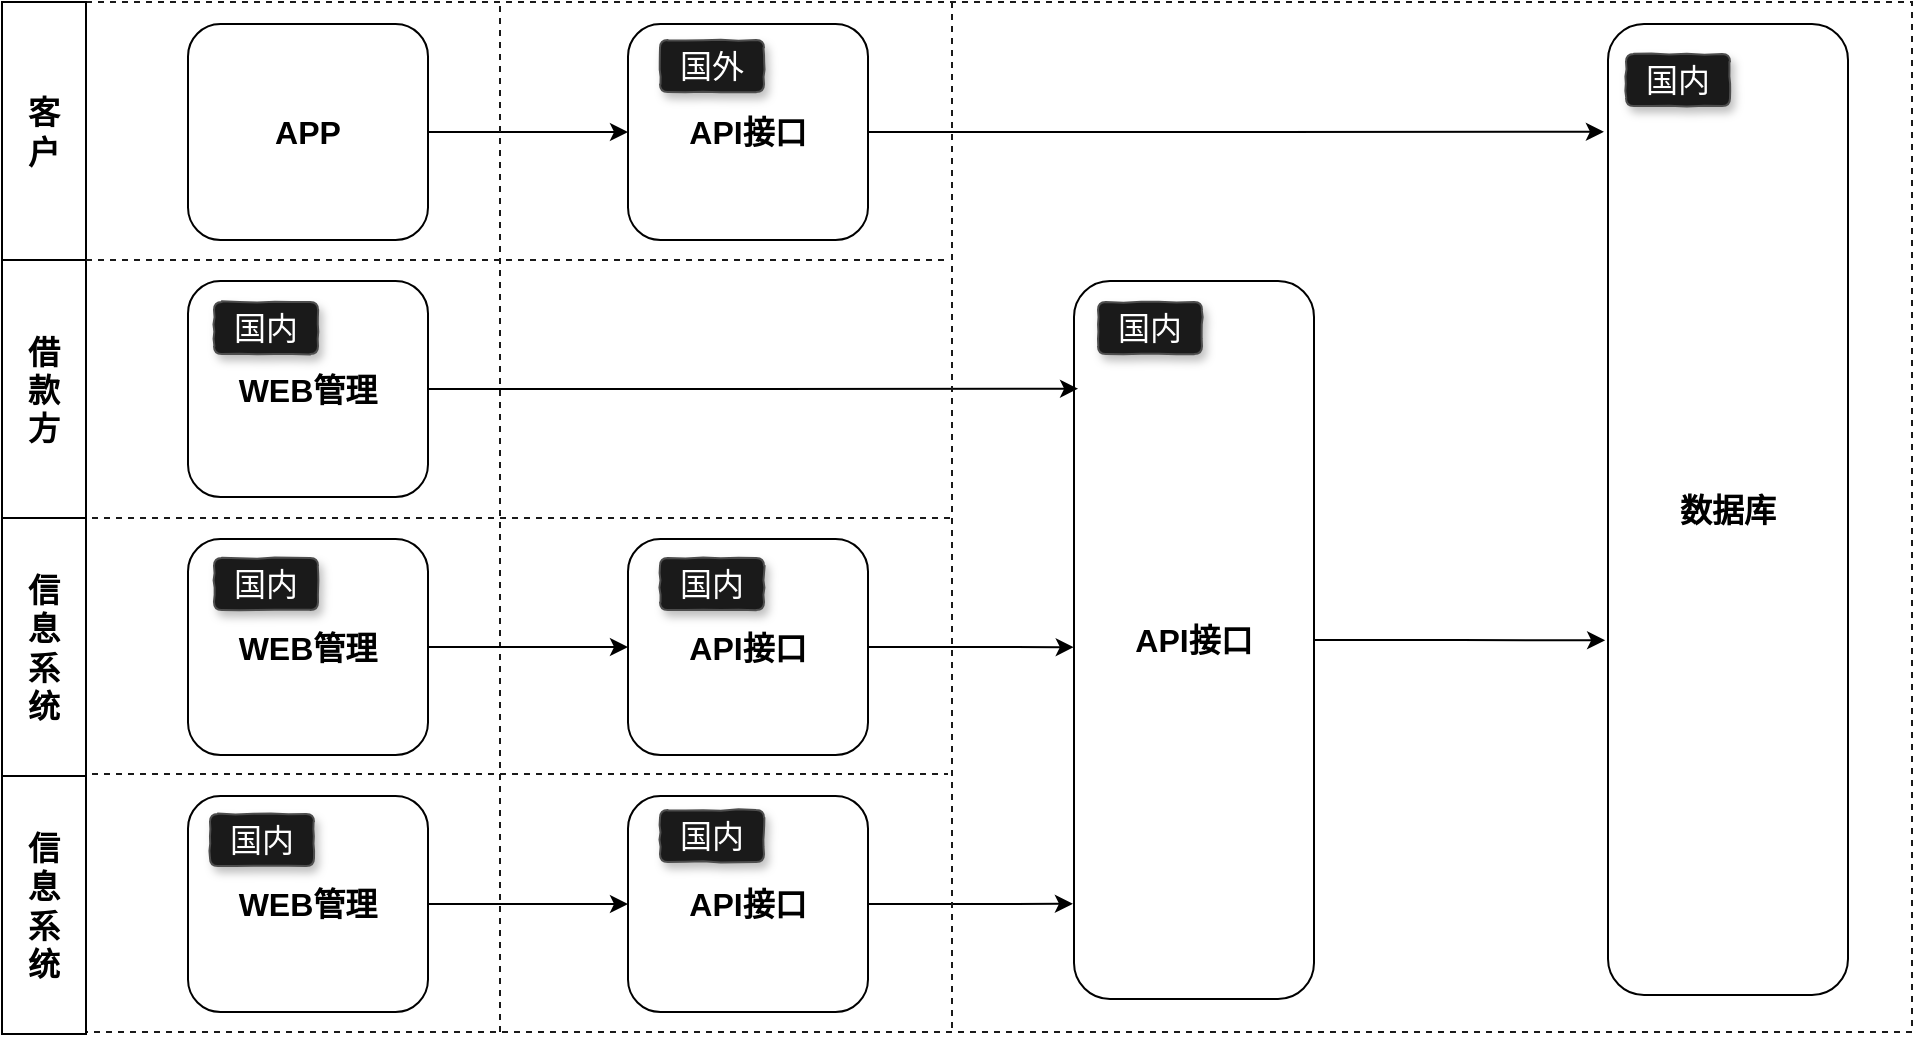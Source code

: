 <mxfile version="12.7.2" type="github">
  <diagram id="4b6oE9e9yXz8-Ve8gJzk" name="Page-1">
    <mxGraphModel dx="1673" dy="896" grid="0" gridSize="10" guides="1" tooltips="1" connect="1" arrows="1" fold="1" page="0" pageScale="1" pageWidth="827" pageHeight="1169" math="0" shadow="0">
      <root>
        <mxCell id="0" />
        <mxCell id="1" parent="0" />
        <mxCell id="FiD31bPnodcj56VFdIxL-5" value="" style="endArrow=none;dashed=1;html=1;exitX=0;exitY=0;exitDx=0;exitDy=0;fillColor=#fff2cc;strokeColor=#1A1A1A;rounded=0;" edge="1" parent="1" source="FiD31bPnodcj56VFdIxL-2">
          <mxGeometry width="50" height="50" relative="1" as="geometry">
            <mxPoint x="2" y="137" as="sourcePoint" />
            <mxPoint x="74" y="167" as="targetPoint" />
            <Array as="points">
              <mxPoint x="1029" y="167" />
              <mxPoint x="1029" y="682" />
              <mxPoint x="74" y="682" />
            </Array>
          </mxGeometry>
        </mxCell>
        <mxCell id="FiD31bPnodcj56VFdIxL-2" value="客&lt;br style=&quot;font-size: 16px;&quot;&gt;户" style="rounded=0;whiteSpace=wrap;html=1;fontStyle=1;fontSize=16;" vertex="1" parent="1">
          <mxGeometry x="74" y="167" width="42" height="129" as="geometry" />
        </mxCell>
        <mxCell id="FiD31bPnodcj56VFdIxL-3" value="借&lt;br style=&quot;font-size: 16px;&quot;&gt;款&lt;br style=&quot;font-size: 16px;&quot;&gt;方" style="rounded=0;whiteSpace=wrap;html=1;fontSize=16;fontStyle=1" vertex="1" parent="1">
          <mxGeometry x="74" y="296" width="42" height="129" as="geometry" />
        </mxCell>
        <mxCell id="FiD31bPnodcj56VFdIxL-4" value="信&lt;br&gt;息&lt;br&gt;系&lt;br&gt;统" style="rounded=0;whiteSpace=wrap;html=1;fontSize=16;fontStyle=1" vertex="1" parent="1">
          <mxGeometry x="74" y="425" width="42" height="129" as="geometry" />
        </mxCell>
        <mxCell id="FiD31bPnodcj56VFdIxL-19" style="edgeStyle=orthogonalEdgeStyle;rounded=0;orthogonalLoop=1;jettySize=auto;html=1;exitX=1;exitY=0.5;exitDx=0;exitDy=0;fontSize=16;" edge="1" parent="1" source="FiD31bPnodcj56VFdIxL-6" target="FiD31bPnodcj56VFdIxL-7">
          <mxGeometry relative="1" as="geometry" />
        </mxCell>
        <mxCell id="FiD31bPnodcj56VFdIxL-6" value="APP" style="rounded=1;whiteSpace=wrap;html=1;fontSize=16;fontStyle=1" vertex="1" parent="1">
          <mxGeometry x="167" y="178" width="120" height="108" as="geometry" />
        </mxCell>
        <mxCell id="FiD31bPnodcj56VFdIxL-27" style="edgeStyle=orthogonalEdgeStyle;rounded=0;orthogonalLoop=1;jettySize=auto;html=1;exitX=1;exitY=0.5;exitDx=0;exitDy=0;fontSize=16;entryX=-0.017;entryY=0.111;entryDx=0;entryDy=0;entryPerimeter=0;" edge="1" parent="1" source="FiD31bPnodcj56VFdIxL-7" target="FiD31bPnodcj56VFdIxL-26">
          <mxGeometry relative="1" as="geometry">
            <mxPoint x="875" y="232" as="targetPoint" />
          </mxGeometry>
        </mxCell>
        <mxCell id="FiD31bPnodcj56VFdIxL-7" value="API接口" style="rounded=1;whiteSpace=wrap;html=1;fontSize=16;fontStyle=1" vertex="1" parent="1">
          <mxGeometry x="387" y="178" width="120" height="108" as="geometry" />
        </mxCell>
        <mxCell id="FiD31bPnodcj56VFdIxL-8" value="" style="endArrow=none;dashed=1;html=1;fontSize=16;exitX=1;exitY=0;exitDx=0;exitDy=0;fillColor=#fff2cc;strokeColor=#1A1A1A;" edge="1" parent="1" source="FiD31bPnodcj56VFdIxL-3">
          <mxGeometry width="50" height="50" relative="1" as="geometry">
            <mxPoint x="-43" y="347" as="sourcePoint" />
            <mxPoint x="548" y="296" as="targetPoint" />
          </mxGeometry>
        </mxCell>
        <mxCell id="FiD31bPnodcj56VFdIxL-9" value="" style="endArrow=none;dashed=1;html=1;fontSize=16;exitX=1;exitY=0;exitDx=0;exitDy=0;fillColor=#fff2cc;strokeColor=#1A1A1A;" edge="1" parent="1">
          <mxGeometry width="50" height="50" relative="1" as="geometry">
            <mxPoint x="119" y="425" as="sourcePoint" />
            <mxPoint x="549" y="425" as="targetPoint" />
          </mxGeometry>
        </mxCell>
        <mxCell id="FiD31bPnodcj56VFdIxL-10" value="" style="endArrow=none;dashed=1;html=1;fontSize=16;fillColor=#fff2cc;strokeColor=#1A1A1A;" edge="1" parent="1">
          <mxGeometry width="50" height="50" relative="1" as="geometry">
            <mxPoint x="323" y="682" as="sourcePoint" />
            <mxPoint x="323" y="169" as="targetPoint" />
          </mxGeometry>
        </mxCell>
        <mxCell id="FiD31bPnodcj56VFdIxL-28" style="edgeStyle=orthogonalEdgeStyle;rounded=0;orthogonalLoop=1;jettySize=auto;html=1;exitX=1;exitY=0.5;exitDx=0;exitDy=0;fontSize=16;" edge="1" parent="1" source="FiD31bPnodcj56VFdIxL-11">
          <mxGeometry relative="1" as="geometry">
            <mxPoint x="875.571" y="486.143" as="targetPoint" />
          </mxGeometry>
        </mxCell>
        <mxCell id="FiD31bPnodcj56VFdIxL-11" value="API接口" style="rounded=1;whiteSpace=wrap;html=1;fontSize=16;fontStyle=1" vertex="1" parent="1">
          <mxGeometry x="610" y="306.5" width="120" height="359" as="geometry" />
        </mxCell>
        <mxCell id="FiD31bPnodcj56VFdIxL-24" style="edgeStyle=orthogonalEdgeStyle;rounded=0;orthogonalLoop=1;jettySize=auto;html=1;exitX=1;exitY=0.5;exitDx=0;exitDy=0;fontSize=16;entryX=-0.001;entryY=0.51;entryDx=0;entryDy=0;entryPerimeter=0;" edge="1" parent="1" source="FiD31bPnodcj56VFdIxL-12" target="FiD31bPnodcj56VFdIxL-11">
          <mxGeometry relative="1" as="geometry">
            <mxPoint x="604" y="490" as="targetPoint" />
          </mxGeometry>
        </mxCell>
        <mxCell id="FiD31bPnodcj56VFdIxL-12" value="API接口" style="rounded=1;whiteSpace=wrap;html=1;fontSize=16;fontStyle=1" vertex="1" parent="1">
          <mxGeometry x="387" y="435.5" width="120" height="108" as="geometry" />
        </mxCell>
        <mxCell id="FiD31bPnodcj56VFdIxL-13" value="信&lt;br&gt;息&lt;br&gt;系&lt;br&gt;统" style="rounded=0;whiteSpace=wrap;html=1;fontSize=16;fontStyle=1" vertex="1" parent="1">
          <mxGeometry x="74" y="554" width="42" height="129" as="geometry" />
        </mxCell>
        <mxCell id="FiD31bPnodcj56VFdIxL-14" value="" style="endArrow=none;dashed=1;html=1;fontSize=16;exitX=1;exitY=0;exitDx=0;exitDy=0;fillColor=#fff2cc;strokeColor=#1A1A1A;" edge="1" parent="1">
          <mxGeometry width="50" height="50" relative="1" as="geometry">
            <mxPoint x="119" y="553" as="sourcePoint" />
            <mxPoint x="547" y="553" as="targetPoint" />
          </mxGeometry>
        </mxCell>
        <mxCell id="FiD31bPnodcj56VFdIxL-25" style="edgeStyle=orthogonalEdgeStyle;rounded=0;orthogonalLoop=1;jettySize=auto;html=1;exitX=1;exitY=0.5;exitDx=0;exitDy=0;fontSize=16;" edge="1" parent="1" source="FiD31bPnodcj56VFdIxL-15">
          <mxGeometry relative="1" as="geometry">
            <mxPoint x="609.465" y="617.884" as="targetPoint" />
          </mxGeometry>
        </mxCell>
        <mxCell id="FiD31bPnodcj56VFdIxL-15" value="API接口" style="rounded=1;whiteSpace=wrap;html=1;fontSize=16;fontStyle=1" vertex="1" parent="1">
          <mxGeometry x="387" y="564" width="120" height="108" as="geometry" />
        </mxCell>
        <mxCell id="FiD31bPnodcj56VFdIxL-20" style="edgeStyle=orthogonalEdgeStyle;rounded=0;orthogonalLoop=1;jettySize=auto;html=1;exitX=1;exitY=0.5;exitDx=0;exitDy=0;fontSize=16;entryX=0.017;entryY=0.15;entryDx=0;entryDy=0;entryPerimeter=0;" edge="1" parent="1" source="FiD31bPnodcj56VFdIxL-16" target="FiD31bPnodcj56VFdIxL-11">
          <mxGeometry relative="1" as="geometry" />
        </mxCell>
        <mxCell id="FiD31bPnodcj56VFdIxL-16" value="WEB管理" style="rounded=1;whiteSpace=wrap;html=1;fontSize=16;fontStyle=1" vertex="1" parent="1">
          <mxGeometry x="167" y="306.5" width="120" height="108" as="geometry" />
        </mxCell>
        <mxCell id="FiD31bPnodcj56VFdIxL-21" style="edgeStyle=orthogonalEdgeStyle;rounded=0;orthogonalLoop=1;jettySize=auto;html=1;exitX=1;exitY=0.5;exitDx=0;exitDy=0;fontSize=16;" edge="1" parent="1" source="FiD31bPnodcj56VFdIxL-17" target="FiD31bPnodcj56VFdIxL-12">
          <mxGeometry relative="1" as="geometry" />
        </mxCell>
        <mxCell id="FiD31bPnodcj56VFdIxL-17" value="WEB管理" style="rounded=1;whiteSpace=wrap;html=1;fontSize=16;fontStyle=1" vertex="1" parent="1">
          <mxGeometry x="167" y="435.5" width="120" height="108" as="geometry" />
        </mxCell>
        <mxCell id="FiD31bPnodcj56VFdIxL-22" style="edgeStyle=orthogonalEdgeStyle;rounded=0;orthogonalLoop=1;jettySize=auto;html=1;exitX=1;exitY=0.5;exitDx=0;exitDy=0;fontSize=16;" edge="1" parent="1" source="FiD31bPnodcj56VFdIxL-18" target="FiD31bPnodcj56VFdIxL-15">
          <mxGeometry relative="1" as="geometry" />
        </mxCell>
        <mxCell id="FiD31bPnodcj56VFdIxL-18" value="WEB管理" style="rounded=1;whiteSpace=wrap;html=1;fontSize=16;fontStyle=1" vertex="1" parent="1">
          <mxGeometry x="167" y="564" width="120" height="108" as="geometry" />
        </mxCell>
        <mxCell id="FiD31bPnodcj56VFdIxL-23" value="" style="endArrow=none;dashed=1;html=1;fontSize=16;fillColor=#fff2cc;strokeColor=#1A1A1A;" edge="1" parent="1">
          <mxGeometry width="50" height="50" relative="1" as="geometry">
            <mxPoint x="549" y="680" as="sourcePoint" />
            <mxPoint x="549" y="167" as="targetPoint" />
          </mxGeometry>
        </mxCell>
        <mxCell id="FiD31bPnodcj56VFdIxL-26" value="数据库" style="rounded=1;whiteSpace=wrap;html=1;fontSize=16;fontStyle=1" vertex="1" parent="1">
          <mxGeometry x="877" y="178" width="120" height="485.5" as="geometry" />
        </mxCell>
        <mxCell id="FiD31bPnodcj56VFdIxL-31" value="国内" style="text;html=1;strokeColor=#4D4D4D;fillColor=#1A1A1A;align=center;verticalAlign=middle;whiteSpace=wrap;rounded=1;fontSize=16;labelBackgroundColor=none;fontColor=#ffffff;labelBorderColor=none;spacingTop=0;spacingLeft=0;shadow=1;glass=0;comic=1;" vertex="1" parent="1">
          <mxGeometry x="886" y="193" width="52" height="26" as="geometry" />
        </mxCell>
        <mxCell id="FiD31bPnodcj56VFdIxL-32" value="国内" style="text;html=1;strokeColor=#4D4D4D;fillColor=#1A1A1A;align=center;verticalAlign=middle;whiteSpace=wrap;rounded=1;fontSize=16;labelBackgroundColor=none;fontColor=#ffffff;labelBorderColor=none;spacingTop=0;spacingLeft=0;shadow=1;glass=0;comic=1;" vertex="1" parent="1">
          <mxGeometry x="622" y="317" width="52" height="26" as="geometry" />
        </mxCell>
        <mxCell id="FiD31bPnodcj56VFdIxL-33" value="国内" style="text;html=1;strokeColor=#4D4D4D;fillColor=#1A1A1A;align=center;verticalAlign=middle;whiteSpace=wrap;rounded=1;fontSize=16;labelBackgroundColor=none;fontColor=#ffffff;labelBorderColor=none;spacingTop=0;spacingLeft=0;shadow=1;glass=0;comic=1;" vertex="1" parent="1">
          <mxGeometry x="180" y="317" width="52" height="26" as="geometry" />
        </mxCell>
        <mxCell id="FiD31bPnodcj56VFdIxL-34" value="国内" style="text;html=1;strokeColor=#4D4D4D;fillColor=#1A1A1A;align=center;verticalAlign=middle;whiteSpace=wrap;rounded=1;fontSize=16;labelBackgroundColor=none;fontColor=#ffffff;labelBorderColor=none;spacingTop=0;spacingLeft=0;shadow=1;glass=0;comic=1;" vertex="1" parent="1">
          <mxGeometry x="180" y="445" width="52" height="26" as="geometry" />
        </mxCell>
        <mxCell id="FiD31bPnodcj56VFdIxL-35" value="国内" style="text;html=1;strokeColor=#4D4D4D;fillColor=#1A1A1A;align=center;verticalAlign=middle;whiteSpace=wrap;rounded=1;fontSize=16;labelBackgroundColor=none;fontColor=#ffffff;labelBorderColor=none;spacingTop=0;spacingLeft=0;shadow=1;glass=0;comic=1;" vertex="1" parent="1">
          <mxGeometry x="178" y="573" width="52" height="26" as="geometry" />
        </mxCell>
        <mxCell id="FiD31bPnodcj56VFdIxL-36" value="国内" style="text;html=1;strokeColor=#4D4D4D;fillColor=#1A1A1A;align=center;verticalAlign=middle;whiteSpace=wrap;rounded=1;fontSize=16;labelBackgroundColor=none;fontColor=#ffffff;labelBorderColor=none;spacingTop=0;spacingLeft=0;shadow=1;glass=0;comic=1;" vertex="1" parent="1">
          <mxGeometry x="403" y="445" width="52" height="26" as="geometry" />
        </mxCell>
        <mxCell id="FiD31bPnodcj56VFdIxL-37" value="国内" style="text;html=1;strokeColor=#4D4D4D;fillColor=#1A1A1A;align=center;verticalAlign=middle;whiteSpace=wrap;rounded=1;fontSize=16;labelBackgroundColor=none;fontColor=#ffffff;labelBorderColor=none;spacingTop=0;spacingLeft=0;shadow=1;glass=0;comic=1;" vertex="1" parent="1">
          <mxGeometry x="403" y="571" width="52" height="26" as="geometry" />
        </mxCell>
        <mxCell id="FiD31bPnodcj56VFdIxL-38" value="国外" style="text;html=1;strokeColor=#4D4D4D;fillColor=#1A1A1A;align=center;verticalAlign=middle;whiteSpace=wrap;rounded=1;fontSize=16;labelBackgroundColor=none;fontColor=#ffffff;labelBorderColor=none;spacingTop=0;spacingLeft=0;shadow=1;glass=0;comic=1;" vertex="1" parent="1">
          <mxGeometry x="403" y="186" width="52" height="26" as="geometry" />
        </mxCell>
      </root>
    </mxGraphModel>
  </diagram>
</mxfile>
